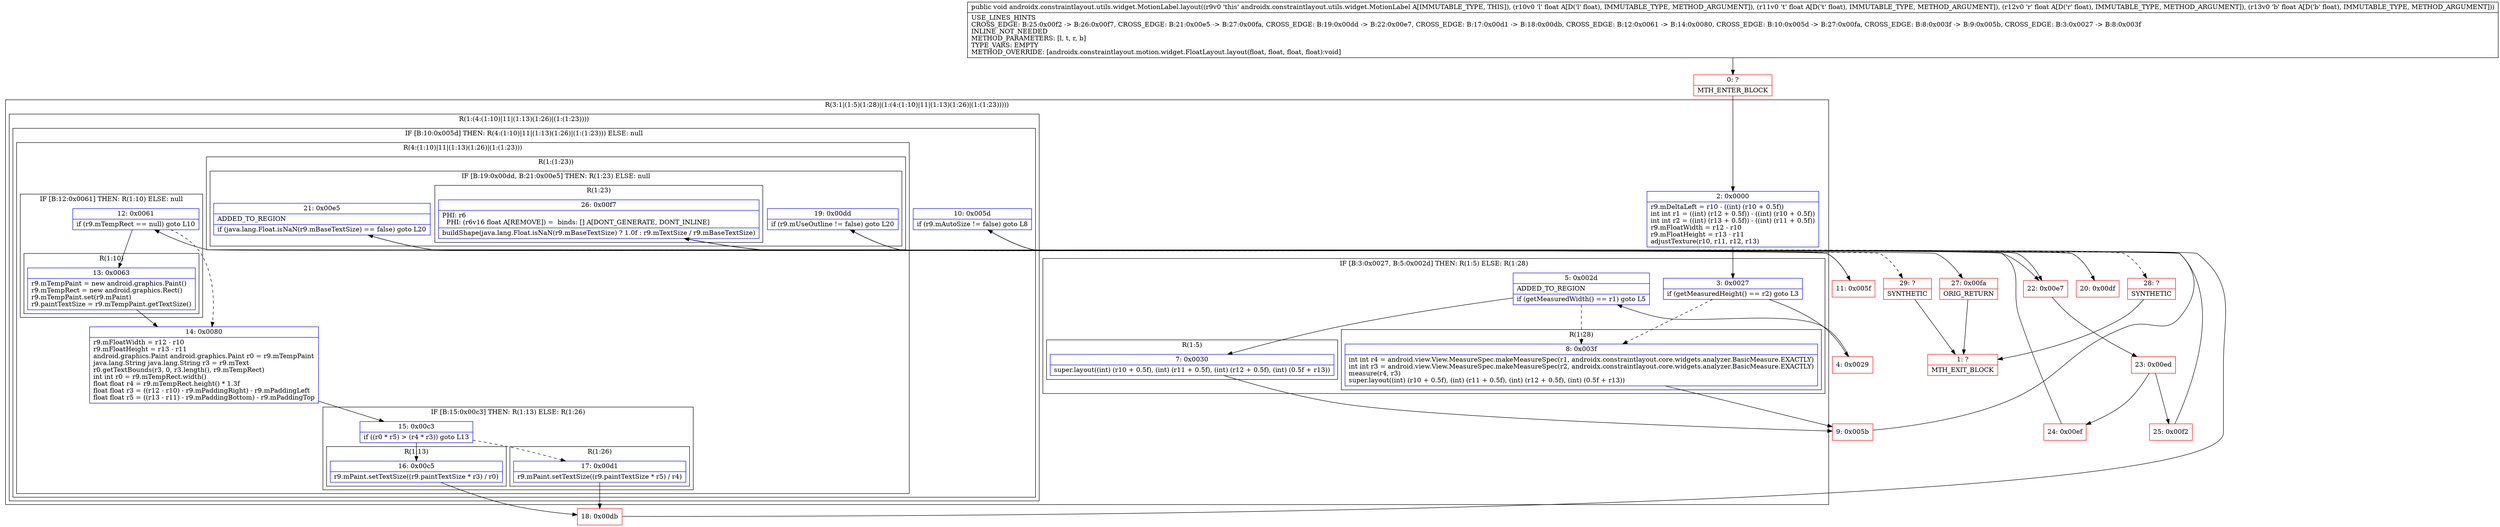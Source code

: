 digraph "CFG forandroidx.constraintlayout.utils.widget.MotionLabel.layout(FFFF)V" {
subgraph cluster_Region_1511440783 {
label = "R(3:1|(1:5)(1:28)|(1:(4:(1:10)|11|(1:13)(1:26)|(1:(1:23)))))";
node [shape=record,color=blue];
Node_2 [shape=record,label="{2\:\ 0x0000|r9.mDeltaLeft = r10 \- ((int) (r10 + 0.5f))\lint int r1 = ((int) (r12 + 0.5f)) \- ((int) (r10 + 0.5f))\lint int r2 = ((int) (r13 + 0.5f)) \- ((int) (r11 + 0.5f))\lr9.mFloatWidth = r12 \- r10\lr9.mFloatHeight = r13 \- r11\ladjustTexture(r10, r11, r12, r13)\l}"];
subgraph cluster_IfRegion_1379145338 {
label = "IF [B:3:0x0027, B:5:0x002d] THEN: R(1:5) ELSE: R(1:28)";
node [shape=record,color=blue];
Node_3 [shape=record,label="{3\:\ 0x0027|if (getMeasuredHeight() == r2) goto L3\l}"];
Node_5 [shape=record,label="{5\:\ 0x002d|ADDED_TO_REGION\l|if (getMeasuredWidth() == r1) goto L5\l}"];
subgraph cluster_Region_532369183 {
label = "R(1:5)";
node [shape=record,color=blue];
Node_7 [shape=record,label="{7\:\ 0x0030|super.layout((int) (r10 + 0.5f), (int) (r11 + 0.5f), (int) (r12 + 0.5f), (int) (0.5f + r13))\l}"];
}
subgraph cluster_Region_1407430600 {
label = "R(1:28)";
node [shape=record,color=blue];
Node_8 [shape=record,label="{8\:\ 0x003f|int int r4 = android.view.View.MeasureSpec.makeMeasureSpec(r1, androidx.constraintlayout.core.widgets.analyzer.BasicMeasure.EXACTLY)\lint int r3 = android.view.View.MeasureSpec.makeMeasureSpec(r2, androidx.constraintlayout.core.widgets.analyzer.BasicMeasure.EXACTLY)\lmeasure(r4, r3)\lsuper.layout((int) (r10 + 0.5f), (int) (r11 + 0.5f), (int) (r12 + 0.5f), (int) (0.5f + r13))\l}"];
}
}
subgraph cluster_Region_29180844 {
label = "R(1:(4:(1:10)|11|(1:13)(1:26)|(1:(1:23))))";
node [shape=record,color=blue];
subgraph cluster_IfRegion_1173339593 {
label = "IF [B:10:0x005d] THEN: R(4:(1:10)|11|(1:13)(1:26)|(1:(1:23))) ELSE: null";
node [shape=record,color=blue];
Node_10 [shape=record,label="{10\:\ 0x005d|if (r9.mAutoSize != false) goto L8\l}"];
subgraph cluster_Region_278492322 {
label = "R(4:(1:10)|11|(1:13)(1:26)|(1:(1:23)))";
node [shape=record,color=blue];
subgraph cluster_IfRegion_1332511435 {
label = "IF [B:12:0x0061] THEN: R(1:10) ELSE: null";
node [shape=record,color=blue];
Node_12 [shape=record,label="{12\:\ 0x0061|if (r9.mTempRect == null) goto L10\l}"];
subgraph cluster_Region_183168910 {
label = "R(1:10)";
node [shape=record,color=blue];
Node_13 [shape=record,label="{13\:\ 0x0063|r9.mTempPaint = new android.graphics.Paint()\lr9.mTempRect = new android.graphics.Rect()\lr9.mTempPaint.set(r9.mPaint)\lr9.paintTextSize = r9.mTempPaint.getTextSize()\l}"];
}
}
Node_14 [shape=record,label="{14\:\ 0x0080|r9.mFloatWidth = r12 \- r10\lr9.mFloatHeight = r13 \- r11\landroid.graphics.Paint android.graphics.Paint r0 = r9.mTempPaint\ljava.lang.String java.lang.String r3 = r9.mText\lr0.getTextBounds(r3, 0, r3.length(), r9.mTempRect)\lint int r0 = r9.mTempRect.width()\lfloat float r4 = r9.mTempRect.height() * 1.3f\lfloat float r3 = ((r12 \- r10) \- r9.mPaddingRight) \- r9.mPaddingLeft\lfloat float r5 = ((r13 \- r11) \- r9.mPaddingBottom) \- r9.mPaddingTop\l}"];
subgraph cluster_IfRegion_2087703943 {
label = "IF [B:15:0x00c3] THEN: R(1:13) ELSE: R(1:26)";
node [shape=record,color=blue];
Node_15 [shape=record,label="{15\:\ 0x00c3|if ((r0 * r5) \> (r4 * r3)) goto L13\l}"];
subgraph cluster_Region_245009334 {
label = "R(1:13)";
node [shape=record,color=blue];
Node_16 [shape=record,label="{16\:\ 0x00c5|r9.mPaint.setTextSize((r9.paintTextSize * r3) \/ r0)\l}"];
}
subgraph cluster_Region_1086974018 {
label = "R(1:26)";
node [shape=record,color=blue];
Node_17 [shape=record,label="{17\:\ 0x00d1|r9.mPaint.setTextSize((r9.paintTextSize * r5) \/ r4)\l}"];
}
}
subgraph cluster_Region_1637973340 {
label = "R(1:(1:23))";
node [shape=record,color=blue];
subgraph cluster_IfRegion_1494779220 {
label = "IF [B:19:0x00dd, B:21:0x00e5] THEN: R(1:23) ELSE: null";
node [shape=record,color=blue];
Node_19 [shape=record,label="{19\:\ 0x00dd|if (r9.mUseOutline != false) goto L20\l}"];
Node_21 [shape=record,label="{21\:\ 0x00e5|ADDED_TO_REGION\l|if (java.lang.Float.isNaN(r9.mBaseTextSize) == false) goto L20\l}"];
subgraph cluster_Region_1925791334 {
label = "R(1:23)";
node [shape=record,color=blue];
Node_26 [shape=record,label="{26\:\ 0x00f7|PHI: r6 \l  PHI: (r6v16 float A[REMOVE]) =  binds: [] A[DONT_GENERATE, DONT_INLINE]\l|buildShape(java.lang.Float.isNaN(r9.mBaseTextSize) ? 1.0f : r9.mTextSize \/ r9.mBaseTextSize)\l}"];
}
}
}
}
}
}
}
Node_0 [shape=record,color=red,label="{0\:\ ?|MTH_ENTER_BLOCK\l}"];
Node_4 [shape=record,color=red,label="{4\:\ 0x0029}"];
Node_9 [shape=record,color=red,label="{9\:\ 0x005b}"];
Node_11 [shape=record,color=red,label="{11\:\ 0x005f}"];
Node_18 [shape=record,color=red,label="{18\:\ 0x00db}"];
Node_20 [shape=record,color=red,label="{20\:\ 0x00df}"];
Node_29 [shape=record,color=red,label="{29\:\ ?|SYNTHETIC\l}"];
Node_1 [shape=record,color=red,label="{1\:\ ?|MTH_EXIT_BLOCK\l}"];
Node_22 [shape=record,color=red,label="{22\:\ 0x00e7}"];
Node_23 [shape=record,color=red,label="{23\:\ 0x00ed}"];
Node_24 [shape=record,color=red,label="{24\:\ 0x00ef}"];
Node_27 [shape=record,color=red,label="{27\:\ 0x00fa|ORIG_RETURN\l}"];
Node_25 [shape=record,color=red,label="{25\:\ 0x00f2}"];
Node_28 [shape=record,color=red,label="{28\:\ ?|SYNTHETIC\l}"];
MethodNode[shape=record,label="{public void androidx.constraintlayout.utils.widget.MotionLabel.layout((r9v0 'this' androidx.constraintlayout.utils.widget.MotionLabel A[IMMUTABLE_TYPE, THIS]), (r10v0 'l' float A[D('l' float), IMMUTABLE_TYPE, METHOD_ARGUMENT]), (r11v0 't' float A[D('t' float), IMMUTABLE_TYPE, METHOD_ARGUMENT]), (r12v0 'r' float A[D('r' float), IMMUTABLE_TYPE, METHOD_ARGUMENT]), (r13v0 'b' float A[D('b' float), IMMUTABLE_TYPE, METHOD_ARGUMENT]))  | USE_LINES_HINTS\lCROSS_EDGE: B:25:0x00f2 \-\> B:26:0x00f7, CROSS_EDGE: B:21:0x00e5 \-\> B:27:0x00fa, CROSS_EDGE: B:19:0x00dd \-\> B:22:0x00e7, CROSS_EDGE: B:17:0x00d1 \-\> B:18:0x00db, CROSS_EDGE: B:12:0x0061 \-\> B:14:0x0080, CROSS_EDGE: B:10:0x005d \-\> B:27:0x00fa, CROSS_EDGE: B:8:0x003f \-\> B:9:0x005b, CROSS_EDGE: B:3:0x0027 \-\> B:8:0x003f\lINLINE_NOT_NEEDED\lMETHOD_PARAMETERS: [l, t, r, b]\lTYPE_VARS: EMPTY\lMETHOD_OVERRIDE: [androidx.constraintlayout.motion.widget.FloatLayout.layout(float, float, float, float):void]\l}"];
MethodNode -> Node_0;Node_2 -> Node_3;
Node_3 -> Node_4;
Node_3 -> Node_8[style=dashed];
Node_5 -> Node_7;
Node_5 -> Node_8[style=dashed];
Node_7 -> Node_9;
Node_8 -> Node_9;
Node_10 -> Node_11;
Node_10 -> Node_28[style=dashed];
Node_12 -> Node_13;
Node_12 -> Node_14[style=dashed];
Node_13 -> Node_14;
Node_14 -> Node_15;
Node_15 -> Node_16;
Node_15 -> Node_17[style=dashed];
Node_16 -> Node_18;
Node_17 -> Node_18;
Node_19 -> Node_20[style=dashed];
Node_19 -> Node_22;
Node_21 -> Node_22;
Node_21 -> Node_29[style=dashed];
Node_26 -> Node_27;
Node_0 -> Node_2;
Node_4 -> Node_5;
Node_9 -> Node_10;
Node_11 -> Node_12;
Node_18 -> Node_19;
Node_20 -> Node_21;
Node_29 -> Node_1;
Node_22 -> Node_23;
Node_23 -> Node_24;
Node_23 -> Node_25;
Node_24 -> Node_26;
Node_27 -> Node_1;
Node_25 -> Node_26;
Node_28 -> Node_1;
}

